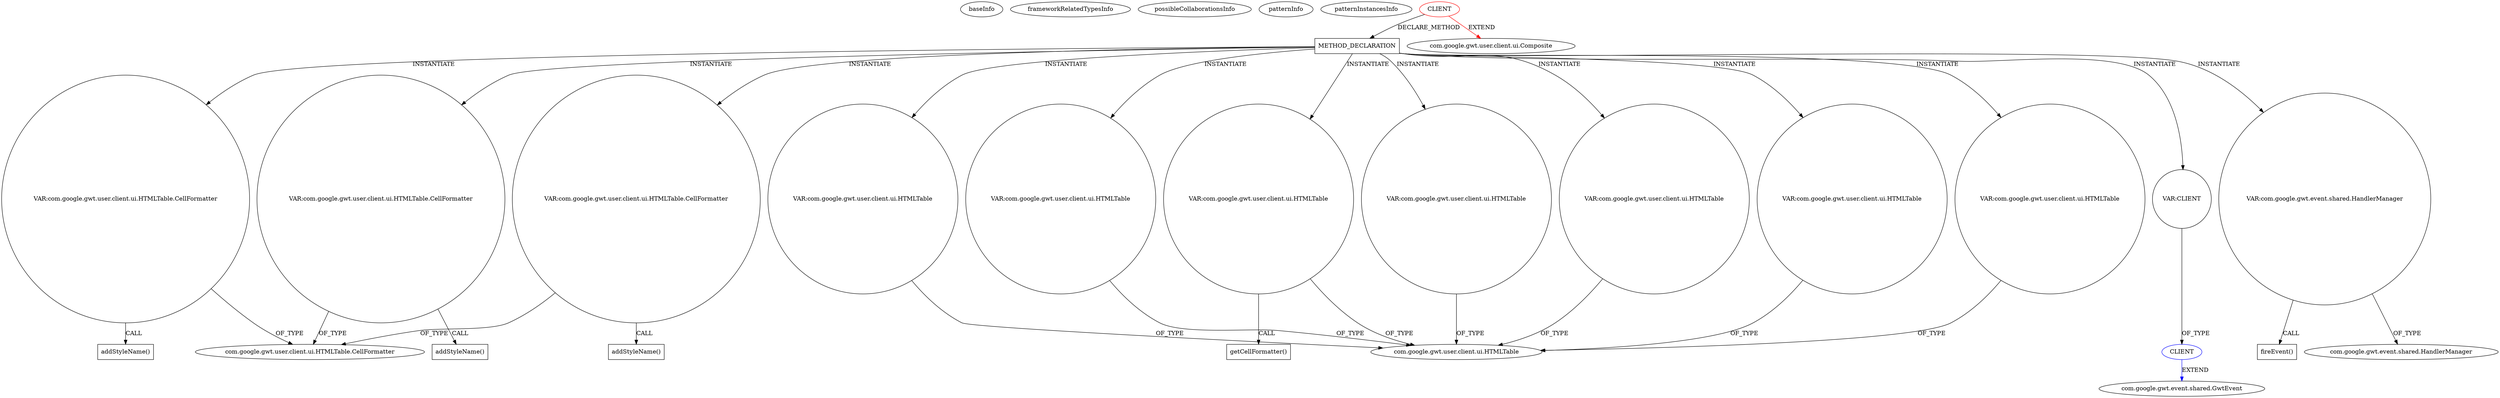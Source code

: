 digraph {
baseInfo[graphId=861,category="pattern",isAnonymous=false,possibleRelation=true]
frameworkRelatedTypesInfo[0="com.google.gwt.user.client.ui.Composite"]
possibleCollaborationsInfo[0="861~INSTANTIATION-CLIENT_METHOD_DECLARATION-~com.google.gwt.user.client.ui.Composite ~com.google.gwt.event.shared.GwtEvent ~false~false"]
patternInfo[frequency=2.0,patternRootClient=0]
patternInstancesInfo[0="Tok-Ziraja222~/Tok-Ziraja222/Ziraja222-master/src/ziraja/client/widgets/AnswerGrid.java~AnswerGrid~430",1="Tok-Ziraja222~/Tok-Ziraja222/Ziraja222-master/src/ziraja/client/widgets/ReducedQuestionGrid.java~ReducedQuestionGrid~428"]
37[label="com.google.gwt.user.client.ui.HTMLTable.CellFormatter",vertexType="FRAMEWORK_CLASS_TYPE",isFrameworkType=false]
44[label="VAR:com.google.gwt.user.client.ui.HTMLTable.CellFormatter",vertexType="VARIABLE_EXPRESION",isFrameworkType=false,shape=circle]
35[label="VAR:com.google.gwt.user.client.ui.HTMLTable.CellFormatter",vertexType="VARIABLE_EXPRESION",isFrameworkType=false,shape=circle]
31[label="METHOD_DECLARATION",vertexType="CLIENT_METHOD_DECLARATION",isFrameworkType=false,shape=box]
0[label="CLIENT",vertexType="ROOT_CLIENT_CLASS_DECLARATION",isFrameworkType=false,color=red]
1[label="com.google.gwt.user.client.ui.Composite",vertexType="FRAMEWORK_CLASS_TYPE",isFrameworkType=false]
50[label="VAR:com.google.gwt.user.client.ui.HTMLTable",vertexType="VARIABLE_EXPRESION",isFrameworkType=false,shape=circle]
81[label="VAR:CLIENT",vertexType="VARIABLE_EXPRESION",isFrameworkType=false,shape=circle]
53[label="VAR:com.google.gwt.user.client.ui.HTMLTable.CellFormatter",vertexType="VARIABLE_EXPRESION",isFrameworkType=false,shape=circle]
77[label="VAR:com.google.gwt.event.shared.HandlerManager",vertexType="VARIABLE_EXPRESION",isFrameworkType=false,shape=circle]
79[label="com.google.gwt.event.shared.HandlerManager",vertexType="FRAMEWORK_CLASS_TYPE",isFrameworkType=false]
54[label="addStyleName()",vertexType="INSIDE_CALL",isFrameworkType=false,shape=box]
36[label="addStyleName()",vertexType="INSIDE_CALL",isFrameworkType=false,shape=box]
45[label="addStyleName()",vertexType="INSIDE_CALL",isFrameworkType=false,shape=box]
38[label="VAR:com.google.gwt.user.client.ui.HTMLTable",vertexType="VARIABLE_EXPRESION",isFrameworkType=false,shape=circle]
47[label="VAR:com.google.gwt.user.client.ui.HTMLTable",vertexType="VARIABLE_EXPRESION",isFrameworkType=false,shape=circle]
32[label="VAR:com.google.gwt.user.client.ui.HTMLTable",vertexType="VARIABLE_EXPRESION",isFrameworkType=false,shape=circle]
41[label="VAR:com.google.gwt.user.client.ui.HTMLTable",vertexType="VARIABLE_EXPRESION",isFrameworkType=false,shape=circle]
56[label="VAR:com.google.gwt.user.client.ui.HTMLTable",vertexType="VARIABLE_EXPRESION",isFrameworkType=false,shape=circle]
68[label="VAR:com.google.gwt.user.client.ui.HTMLTable",vertexType="VARIABLE_EXPRESION",isFrameworkType=false,shape=circle]
48[label="getCellFormatter()",vertexType="INSIDE_CALL",isFrameworkType=false,shape=box]
34[label="com.google.gwt.user.client.ui.HTMLTable",vertexType="FRAMEWORK_CLASS_TYPE",isFrameworkType=false]
78[label="fireEvent()",vertexType="INSIDE_CALL",isFrameworkType=false,shape=box]
82[label="CLIENT",vertexType="REFERENCE_CLIENT_CLASS_DECLARATION",isFrameworkType=false,color=blue]
83[label="com.google.gwt.event.shared.GwtEvent",vertexType="FRAMEWORK_CLASS_TYPE",isFrameworkType=false]
31->41[label="INSTANTIATE"]
38->34[label="OF_TYPE"]
31->68[label="INSTANTIATE"]
77->78[label="CALL"]
31->38[label="INSTANTIATE"]
31->81[label="INSTANTIATE"]
35->37[label="OF_TYPE"]
47->48[label="CALL"]
31->44[label="INSTANTIATE"]
31->47[label="INSTANTIATE"]
47->34[label="OF_TYPE"]
44->37[label="OF_TYPE"]
53->37[label="OF_TYPE"]
0->1[label="EXTEND",color=red]
31->53[label="INSTANTIATE"]
31->32[label="INSTANTIATE"]
56->34[label="OF_TYPE"]
41->34[label="OF_TYPE"]
32->34[label="OF_TYPE"]
50->34[label="OF_TYPE"]
0->31[label="DECLARE_METHOD"]
31->56[label="INSTANTIATE"]
31->77[label="INSTANTIATE"]
81->82[label="OF_TYPE"]
31->35[label="INSTANTIATE"]
44->45[label="CALL"]
77->79[label="OF_TYPE"]
68->34[label="OF_TYPE"]
31->50[label="INSTANTIATE"]
82->83[label="EXTEND",color=blue]
35->36[label="CALL"]
53->54[label="CALL"]
}
